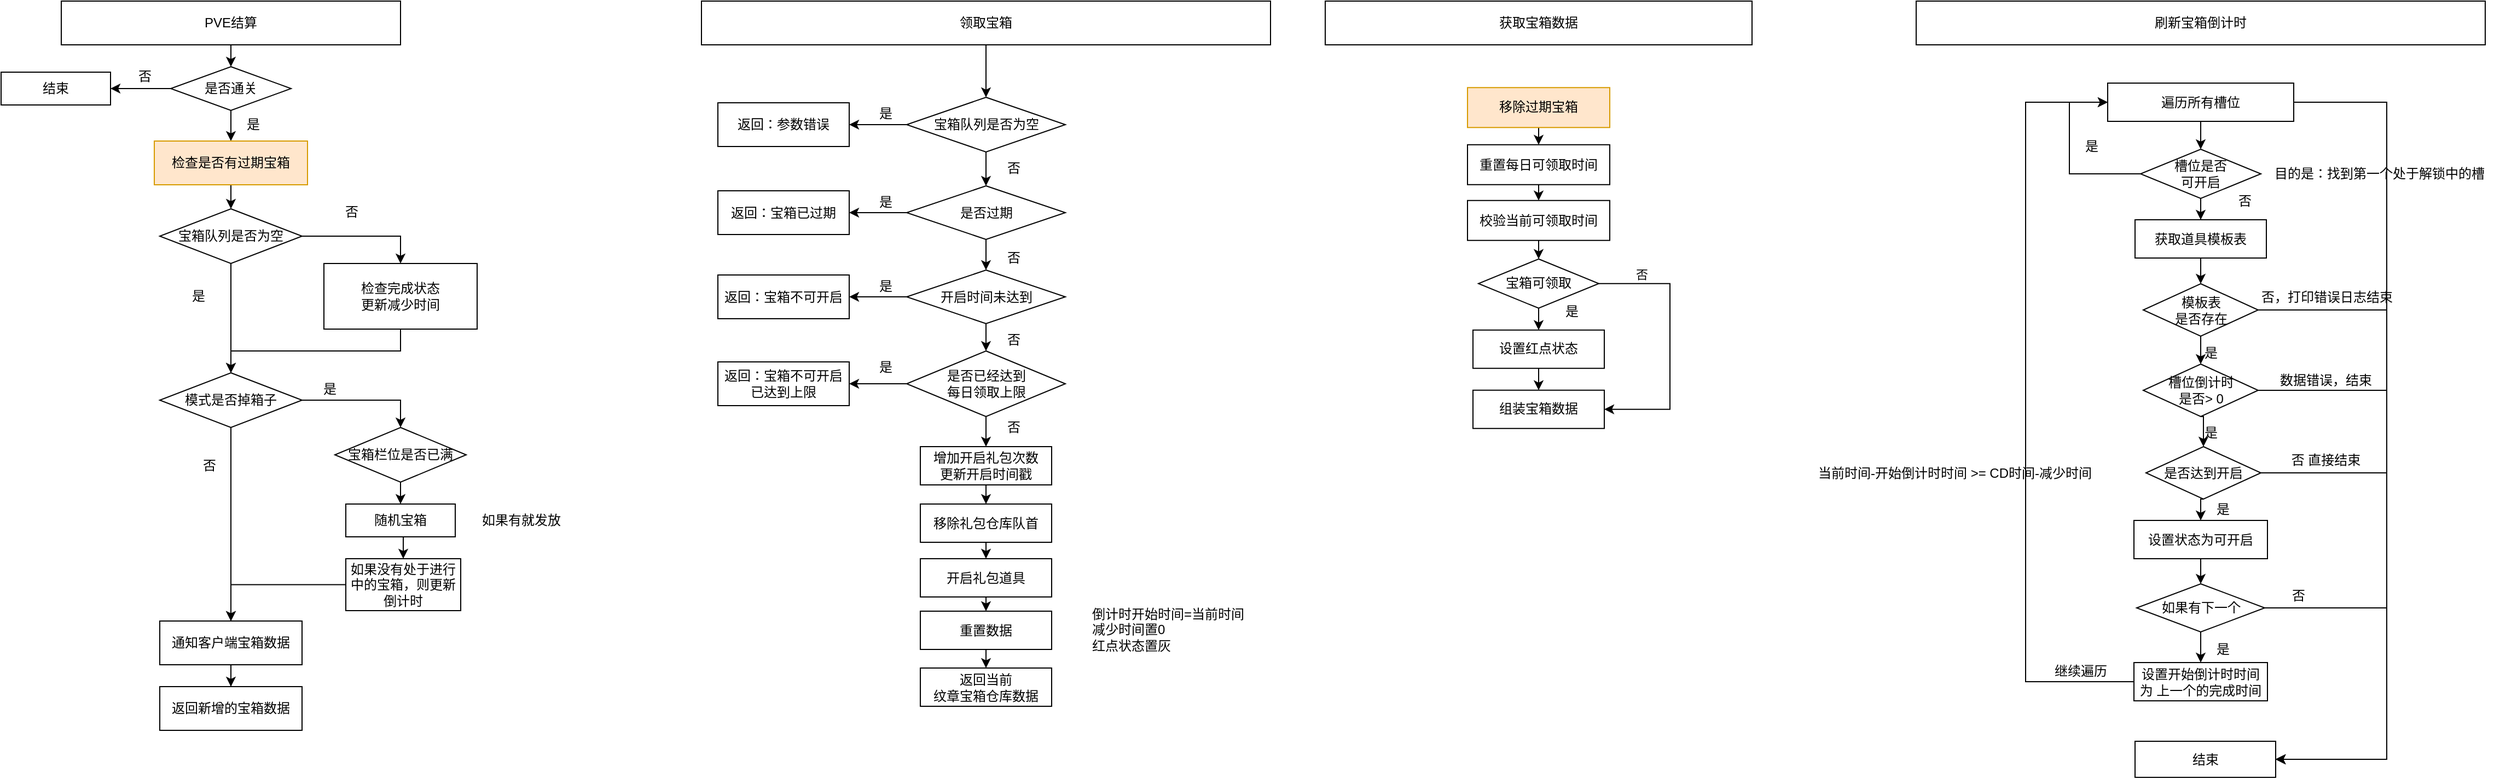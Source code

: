 <mxfile version="27.2.0">
  <diagram name="第 1 页" id="xXjs1SMjFnLauidqir4h">
    <mxGraphModel dx="1426" dy="751" grid="1" gridSize="10" guides="1" tooltips="1" connect="1" arrows="1" fold="1" page="1" pageScale="1" pageWidth="4681" pageHeight="3300" math="0" shadow="0">
      <root>
        <mxCell id="0" />
        <mxCell id="1" parent="0" />
        <mxCell id="3vJK2soGwi-nod_TVArV-18" style="edgeStyle=orthogonalEdgeStyle;rounded=0;orthogonalLoop=1;jettySize=auto;html=1;exitX=0.5;exitY=1;exitDx=0;exitDy=0;entryX=0.5;entryY=0;entryDx=0;entryDy=0;" parent="1" source="3vJK2soGwi-nod_TVArV-1" target="3vJK2soGwi-nod_TVArV-2" edge="1">
          <mxGeometry relative="1" as="geometry" />
        </mxCell>
        <mxCell id="3vJK2soGwi-nod_TVArV-1" value="PVE结算" style="rounded=0;whiteSpace=wrap;html=1;" parent="1" vertex="1">
          <mxGeometry x="255" y="120" width="310" height="40" as="geometry" />
        </mxCell>
        <mxCell id="3vJK2soGwi-nod_TVArV-17" style="edgeStyle=orthogonalEdgeStyle;rounded=0;orthogonalLoop=1;jettySize=auto;html=1;exitX=0;exitY=0.5;exitDx=0;exitDy=0;" parent="1" source="3vJK2soGwi-nod_TVArV-2" target="3vJK2soGwi-nod_TVArV-3" edge="1">
          <mxGeometry relative="1" as="geometry" />
        </mxCell>
        <mxCell id="3vJK2soGwi-nod_TVArV-22" style="edgeStyle=orthogonalEdgeStyle;rounded=0;orthogonalLoop=1;jettySize=auto;html=1;exitX=0.5;exitY=1;exitDx=0;exitDy=0;entryX=0.5;entryY=0;entryDx=0;entryDy=0;" parent="1" source="3vJK2soGwi-nod_TVArV-2" target="3vJK2soGwi-nod_TVArV-12" edge="1">
          <mxGeometry relative="1" as="geometry">
            <mxPoint x="410" y="240" as="targetPoint" />
          </mxGeometry>
        </mxCell>
        <mxCell id="3vJK2soGwi-nod_TVArV-2" value="是否通关" style="rhombus;whiteSpace=wrap;html=1;" parent="1" vertex="1">
          <mxGeometry x="355" y="180" width="110" height="40" as="geometry" />
        </mxCell>
        <mxCell id="3vJK2soGwi-nod_TVArV-3" value="结束" style="rounded=0;whiteSpace=wrap;html=1;" parent="1" vertex="1">
          <mxGeometry x="200" y="185" width="100" height="30" as="geometry" />
        </mxCell>
        <mxCell id="3vJK2soGwi-nod_TVArV-35" style="edgeStyle=orthogonalEdgeStyle;rounded=0;orthogonalLoop=1;jettySize=auto;html=1;exitX=1;exitY=0.5;exitDx=0;exitDy=0;entryX=0.5;entryY=0;entryDx=0;entryDy=0;" parent="1" source="3vJK2soGwi-nod_TVArV-8" target="3vJK2soGwi-nod_TVArV-10" edge="1">
          <mxGeometry relative="1" as="geometry" />
        </mxCell>
        <mxCell id="3vJK2soGwi-nod_TVArV-40" style="edgeStyle=orthogonalEdgeStyle;rounded=0;orthogonalLoop=1;jettySize=auto;html=1;exitX=0.5;exitY=1;exitDx=0;exitDy=0;entryX=0.5;entryY=0;entryDx=0;entryDy=0;" parent="1" source="3vJK2soGwi-nod_TVArV-8" target="3vJK2soGwi-nod_TVArV-16" edge="1">
          <mxGeometry relative="1" as="geometry" />
        </mxCell>
        <mxCell id="3vJK2soGwi-nod_TVArV-8" value="模式是否掉箱子" style="rhombus;whiteSpace=wrap;html=1;" parent="1" vertex="1">
          <mxGeometry x="345" y="460" width="130" height="50" as="geometry" />
        </mxCell>
        <mxCell id="3vJK2soGwi-nod_TVArV-38" style="edgeStyle=orthogonalEdgeStyle;rounded=0;orthogonalLoop=1;jettySize=auto;html=1;exitX=0.5;exitY=1;exitDx=0;exitDy=0;entryX=0.5;entryY=0;entryDx=0;entryDy=0;" parent="1" source="3vJK2soGwi-nod_TVArV-10" target="3vJK2soGwi-nod_TVArV-11" edge="1">
          <mxGeometry relative="1" as="geometry" />
        </mxCell>
        <mxCell id="3vJK2soGwi-nod_TVArV-10" value="宝箱栏位是否已满" style="rhombus;whiteSpace=wrap;html=1;" parent="1" vertex="1">
          <mxGeometry x="505" y="510" width="120" height="50" as="geometry" />
        </mxCell>
        <mxCell id="aFh-UL76Ssw3BHVAfv2M-2" style="edgeStyle=orthogonalEdgeStyle;rounded=0;orthogonalLoop=1;jettySize=auto;html=1;exitX=0.5;exitY=1;exitDx=0;exitDy=0;entryX=0.5;entryY=0;entryDx=0;entryDy=0;" edge="1" parent="1" source="3vJK2soGwi-nod_TVArV-11" target="aFh-UL76Ssw3BHVAfv2M-1">
          <mxGeometry relative="1" as="geometry" />
        </mxCell>
        <mxCell id="3vJK2soGwi-nod_TVArV-11" value="随机宝箱" style="rounded=0;whiteSpace=wrap;html=1;" parent="1" vertex="1">
          <mxGeometry x="515" y="580" width="100" height="30" as="geometry" />
        </mxCell>
        <mxCell id="3vJK2soGwi-nod_TVArV-28" style="edgeStyle=orthogonalEdgeStyle;rounded=0;orthogonalLoop=1;jettySize=auto;html=1;exitX=0.5;exitY=1;exitDx=0;exitDy=0;entryX=0.5;entryY=0;entryDx=0;entryDy=0;" parent="1" source="3vJK2soGwi-nod_TVArV-12" edge="1">
          <mxGeometry relative="1" as="geometry">
            <mxPoint x="410" y="310" as="targetPoint" />
          </mxGeometry>
        </mxCell>
        <mxCell id="3vJK2soGwi-nod_TVArV-12" value="检查是否有过期宝箱" style="rounded=0;whiteSpace=wrap;html=1;fillColor=#ffe6cc;strokeColor=#d79b00;" parent="1" vertex="1">
          <mxGeometry x="340" y="248" width="140" height="40" as="geometry" />
        </mxCell>
        <mxCell id="3vJK2soGwi-nod_TVArV-43" style="edgeStyle=orthogonalEdgeStyle;rounded=0;orthogonalLoop=1;jettySize=auto;html=1;exitX=0.5;exitY=1;exitDx=0;exitDy=0;" parent="1" source="3vJK2soGwi-nod_TVArV-16" target="3vJK2soGwi-nod_TVArV-21" edge="1">
          <mxGeometry relative="1" as="geometry" />
        </mxCell>
        <mxCell id="3vJK2soGwi-nod_TVArV-16" value="通知客户端宝箱数据" style="rounded=0;whiteSpace=wrap;html=1;" parent="1" vertex="1">
          <mxGeometry x="345" y="687" width="130" height="40" as="geometry" />
        </mxCell>
        <mxCell id="3vJK2soGwi-nod_TVArV-19" value="否" style="text;html=1;align=center;verticalAlign=middle;resizable=0;points=[];autosize=1;strokeColor=none;fillColor=none;" parent="1" vertex="1">
          <mxGeometry x="311" y="174" width="40" height="30" as="geometry" />
        </mxCell>
        <mxCell id="3vJK2soGwi-nod_TVArV-21" value="返回新增的宝箱数据" style="rounded=0;whiteSpace=wrap;html=1;" parent="1" vertex="1">
          <mxGeometry x="345" y="747" width="130" height="40" as="geometry" />
        </mxCell>
        <mxCell id="3vJK2soGwi-nod_TVArV-23" value="如果有就发放" style="text;html=1;align=center;verticalAlign=middle;resizable=0;points=[];autosize=1;strokeColor=none;fillColor=none;" parent="1" vertex="1">
          <mxGeometry x="625" y="580" width="100" height="30" as="geometry" />
        </mxCell>
        <mxCell id="3vJK2soGwi-nod_TVArV-24" value="是" style="text;html=1;align=center;verticalAlign=middle;resizable=0;points=[];autosize=1;strokeColor=none;fillColor=none;" parent="1" vertex="1">
          <mxGeometry x="410" y="218" width="40" height="30" as="geometry" />
        </mxCell>
        <mxCell id="3vJK2soGwi-nod_TVArV-34" style="edgeStyle=orthogonalEdgeStyle;rounded=0;orthogonalLoop=1;jettySize=auto;html=1;exitX=0.5;exitY=1;exitDx=0;exitDy=0;entryX=0.5;entryY=0;entryDx=0;entryDy=0;" parent="1" source="3vJK2soGwi-nod_TVArV-29" target="3vJK2soGwi-nod_TVArV-8" edge="1">
          <mxGeometry relative="1" as="geometry" />
        </mxCell>
        <mxCell id="3vJK2soGwi-nod_TVArV-29" value="检查完成状态&lt;div&gt;更新减少时间&lt;/div&gt;" style="rounded=0;whiteSpace=wrap;html=1;" parent="1" vertex="1">
          <mxGeometry x="495" y="360" width="140" height="60" as="geometry" />
        </mxCell>
        <mxCell id="3vJK2soGwi-nod_TVArV-32" style="edgeStyle=orthogonalEdgeStyle;rounded=0;orthogonalLoop=1;jettySize=auto;html=1;exitX=1;exitY=0.5;exitDx=0;exitDy=0;entryX=0.5;entryY=0;entryDx=0;entryDy=0;" parent="1" source="3vJK2soGwi-nod_TVArV-30" target="3vJK2soGwi-nod_TVArV-29" edge="1">
          <mxGeometry relative="1" as="geometry" />
        </mxCell>
        <mxCell id="3vJK2soGwi-nod_TVArV-33" style="edgeStyle=orthogonalEdgeStyle;rounded=0;orthogonalLoop=1;jettySize=auto;html=1;exitX=0.5;exitY=1;exitDx=0;exitDy=0;entryX=0.5;entryY=0;entryDx=0;entryDy=0;" parent="1" source="3vJK2soGwi-nod_TVArV-30" target="3vJK2soGwi-nod_TVArV-8" edge="1">
          <mxGeometry relative="1" as="geometry" />
        </mxCell>
        <mxCell id="3vJK2soGwi-nod_TVArV-30" value="宝箱队列是否为空" style="rhombus;whiteSpace=wrap;html=1;" parent="1" vertex="1">
          <mxGeometry x="345" y="310" width="130" height="50" as="geometry" />
        </mxCell>
        <mxCell id="3vJK2soGwi-nod_TVArV-36" value="否" style="text;html=1;align=center;verticalAlign=middle;resizable=0;points=[];autosize=1;strokeColor=none;fillColor=none;" parent="1" vertex="1">
          <mxGeometry x="500" y="298" width="40" height="30" as="geometry" />
        </mxCell>
        <mxCell id="3vJK2soGwi-nod_TVArV-37" value="是" style="text;html=1;align=center;verticalAlign=middle;resizable=0;points=[];autosize=1;strokeColor=none;fillColor=none;" parent="1" vertex="1">
          <mxGeometry x="360" y="375" width="40" height="30" as="geometry" />
        </mxCell>
        <mxCell id="3vJK2soGwi-nod_TVArV-41" value="是" style="text;html=1;align=center;verticalAlign=middle;resizable=0;points=[];autosize=1;strokeColor=none;fillColor=none;" parent="1" vertex="1">
          <mxGeometry x="480" y="460" width="40" height="30" as="geometry" />
        </mxCell>
        <mxCell id="3vJK2soGwi-nod_TVArV-42" value="否" style="text;html=1;align=center;verticalAlign=middle;resizable=0;points=[];autosize=1;strokeColor=none;fillColor=none;" parent="1" vertex="1">
          <mxGeometry x="370" y="530" width="40" height="30" as="geometry" />
        </mxCell>
        <mxCell id="3vJK2soGwi-nod_TVArV-44" style="edgeStyle=orthogonalEdgeStyle;rounded=0;orthogonalLoop=1;jettySize=auto;html=1;exitX=0.5;exitY=1;exitDx=0;exitDy=0;" parent="1" source="3vJK2soGwi-nod_TVArV-21" target="3vJK2soGwi-nod_TVArV-21" edge="1">
          <mxGeometry relative="1" as="geometry" />
        </mxCell>
        <mxCell id="3vJK2soGwi-nod_TVArV-62" style="edgeStyle=orthogonalEdgeStyle;rounded=0;orthogonalLoop=1;jettySize=auto;html=1;exitX=0.5;exitY=1;exitDx=0;exitDy=0;entryX=0.5;entryY=0;entryDx=0;entryDy=0;" parent="1" source="3vJK2soGwi-nod_TVArV-45" target="3vJK2soGwi-nod_TVArV-47" edge="1">
          <mxGeometry relative="1" as="geometry" />
        </mxCell>
        <mxCell id="3vJK2soGwi-nod_TVArV-45" value="领取宝箱" style="rounded=0;whiteSpace=wrap;html=1;" parent="1" vertex="1">
          <mxGeometry x="840" y="120" width="520" height="40" as="geometry" />
        </mxCell>
        <mxCell id="3vJK2soGwi-nod_TVArV-63" style="edgeStyle=orthogonalEdgeStyle;rounded=0;orthogonalLoop=1;jettySize=auto;html=1;exitX=0;exitY=0.5;exitDx=0;exitDy=0;" parent="1" source="3vJK2soGwi-nod_TVArV-47" target="3vJK2soGwi-nod_TVArV-49" edge="1">
          <mxGeometry relative="1" as="geometry" />
        </mxCell>
        <mxCell id="3vJK2soGwi-nod_TVArV-67" style="edgeStyle=orthogonalEdgeStyle;rounded=0;orthogonalLoop=1;jettySize=auto;html=1;exitX=0.5;exitY=1;exitDx=0;exitDy=0;entryX=0.5;entryY=0;entryDx=0;entryDy=0;" parent="1" source="3vJK2soGwi-nod_TVArV-47" target="3vJK2soGwi-nod_TVArV-50" edge="1">
          <mxGeometry relative="1" as="geometry" />
        </mxCell>
        <mxCell id="3vJK2soGwi-nod_TVArV-47" value="宝箱队列是否为空" style="rhombus;whiteSpace=wrap;html=1;" parent="1" vertex="1">
          <mxGeometry x="1027.5" y="208" width="145" height="50" as="geometry" />
        </mxCell>
        <mxCell id="3vJK2soGwi-nod_TVArV-49" value="返回：参数错误" style="rounded=0;whiteSpace=wrap;html=1;" parent="1" vertex="1">
          <mxGeometry x="855" y="213" width="120" height="40" as="geometry" />
        </mxCell>
        <mxCell id="3vJK2soGwi-nod_TVArV-64" style="edgeStyle=orthogonalEdgeStyle;rounded=0;orthogonalLoop=1;jettySize=auto;html=1;exitX=0;exitY=0.5;exitDx=0;exitDy=0;entryX=1;entryY=0.5;entryDx=0;entryDy=0;" parent="1" source="3vJK2soGwi-nod_TVArV-50" target="3vJK2soGwi-nod_TVArV-51" edge="1">
          <mxGeometry relative="1" as="geometry" />
        </mxCell>
        <mxCell id="3vJK2soGwi-nod_TVArV-68" style="edgeStyle=orthogonalEdgeStyle;rounded=0;orthogonalLoop=1;jettySize=auto;html=1;exitX=0.5;exitY=1;exitDx=0;exitDy=0;entryX=0.5;entryY=0;entryDx=0;entryDy=0;" parent="1" source="3vJK2soGwi-nod_TVArV-50" target="3vJK2soGwi-nod_TVArV-52" edge="1">
          <mxGeometry relative="1" as="geometry" />
        </mxCell>
        <mxCell id="3vJK2soGwi-nod_TVArV-50" value="是否过期" style="rhombus;whiteSpace=wrap;html=1;" parent="1" vertex="1">
          <mxGeometry x="1027.5" y="289" width="145" height="49" as="geometry" />
        </mxCell>
        <mxCell id="3vJK2soGwi-nod_TVArV-51" value="返回：宝箱已过期" style="rounded=0;whiteSpace=wrap;html=1;" parent="1" vertex="1">
          <mxGeometry x="855" y="293.5" width="120" height="40" as="geometry" />
        </mxCell>
        <mxCell id="3vJK2soGwi-nod_TVArV-65" style="edgeStyle=orthogonalEdgeStyle;rounded=0;orthogonalLoop=1;jettySize=auto;html=1;exitX=0;exitY=0.5;exitDx=0;exitDy=0;entryX=1;entryY=0.5;entryDx=0;entryDy=0;" parent="1" source="3vJK2soGwi-nod_TVArV-52" target="3vJK2soGwi-nod_TVArV-53" edge="1">
          <mxGeometry relative="1" as="geometry" />
        </mxCell>
        <mxCell id="3vJK2soGwi-nod_TVArV-69" style="edgeStyle=orthogonalEdgeStyle;rounded=0;orthogonalLoop=1;jettySize=auto;html=1;exitX=0.5;exitY=1;exitDx=0;exitDy=0;" parent="1" source="3vJK2soGwi-nod_TVArV-52" target="3vJK2soGwi-nod_TVArV-54" edge="1">
          <mxGeometry relative="1" as="geometry" />
        </mxCell>
        <mxCell id="3vJK2soGwi-nod_TVArV-52" value="开启时间未达到" style="rhombus;whiteSpace=wrap;html=1;" parent="1" vertex="1">
          <mxGeometry x="1027.5" y="366" width="145" height="49" as="geometry" />
        </mxCell>
        <mxCell id="3vJK2soGwi-nod_TVArV-53" value="返回：宝箱不可开启" style="rounded=0;whiteSpace=wrap;html=1;" parent="1" vertex="1">
          <mxGeometry x="855" y="370.5" width="120" height="40" as="geometry" />
        </mxCell>
        <mxCell id="3vJK2soGwi-nod_TVArV-66" style="edgeStyle=orthogonalEdgeStyle;rounded=0;orthogonalLoop=1;jettySize=auto;html=1;exitX=0;exitY=0.5;exitDx=0;exitDy=0;entryX=1;entryY=0.5;entryDx=0;entryDy=0;" parent="1" source="3vJK2soGwi-nod_TVArV-54" target="3vJK2soGwi-nod_TVArV-55" edge="1">
          <mxGeometry relative="1" as="geometry" />
        </mxCell>
        <mxCell id="3vJK2soGwi-nod_TVArV-70" value="" style="edgeStyle=orthogonalEdgeStyle;rounded=0;orthogonalLoop=1;jettySize=auto;html=1;" parent="1" source="3vJK2soGwi-nod_TVArV-54" target="3vJK2soGwi-nod_TVArV-60" edge="1">
          <mxGeometry relative="1" as="geometry" />
        </mxCell>
        <mxCell id="3vJK2soGwi-nod_TVArV-54" value="是否已经达到&lt;div&gt;每日领取上限&lt;/div&gt;" style="rhombus;whiteSpace=wrap;html=1;" parent="1" vertex="1">
          <mxGeometry x="1027.5" y="440" width="145" height="60" as="geometry" />
        </mxCell>
        <mxCell id="3vJK2soGwi-nod_TVArV-55" value="返回：宝箱不可开启&lt;div&gt;已达到上限&lt;/div&gt;" style="rounded=0;whiteSpace=wrap;html=1;" parent="1" vertex="1">
          <mxGeometry x="855" y="450" width="120" height="40" as="geometry" />
        </mxCell>
        <mxCell id="3vJK2soGwi-nod_TVArV-73" style="edgeStyle=orthogonalEdgeStyle;rounded=0;orthogonalLoop=1;jettySize=auto;html=1;exitX=0.5;exitY=1;exitDx=0;exitDy=0;entryX=0.5;entryY=0;entryDx=0;entryDy=0;" parent="1" source="3vJK2soGwi-nod_TVArV-56" target="3vJK2soGwi-nod_TVArV-58" edge="1">
          <mxGeometry relative="1" as="geometry" />
        </mxCell>
        <mxCell id="3vJK2soGwi-nod_TVArV-56" value="开启礼包道具" style="rounded=0;whiteSpace=wrap;html=1;" parent="1" vertex="1">
          <mxGeometry x="1040" y="630" width="120" height="35" as="geometry" />
        </mxCell>
        <mxCell id="3vJK2soGwi-nod_TVArV-72" style="edgeStyle=orthogonalEdgeStyle;rounded=0;orthogonalLoop=1;jettySize=auto;html=1;exitX=0.5;exitY=1;exitDx=0;exitDy=0;entryX=0.5;entryY=0;entryDx=0;entryDy=0;" parent="1" source="3vJK2soGwi-nod_TVArV-57" target="3vJK2soGwi-nod_TVArV-56" edge="1">
          <mxGeometry relative="1" as="geometry" />
        </mxCell>
        <mxCell id="3vJK2soGwi-nod_TVArV-57" value="移除礼包仓库队首" style="rounded=0;whiteSpace=wrap;html=1;" parent="1" vertex="1">
          <mxGeometry x="1040" y="580" width="120" height="35" as="geometry" />
        </mxCell>
        <mxCell id="3vJK2soGwi-nod_TVArV-74" style="edgeStyle=orthogonalEdgeStyle;rounded=0;orthogonalLoop=1;jettySize=auto;html=1;exitX=0.5;exitY=1;exitDx=0;exitDy=0;entryX=0.5;entryY=0;entryDx=0;entryDy=0;" parent="1" source="3vJK2soGwi-nod_TVArV-58" target="3vJK2soGwi-nod_TVArV-61" edge="1">
          <mxGeometry relative="1" as="geometry" />
        </mxCell>
        <mxCell id="3vJK2soGwi-nod_TVArV-58" value="重置数据" style="rounded=0;whiteSpace=wrap;html=1;" parent="1" vertex="1">
          <mxGeometry x="1040" y="678" width="120" height="35" as="geometry" />
        </mxCell>
        <mxCell id="3vJK2soGwi-nod_TVArV-59" value="倒计时开始时间=当前时间&lt;div&gt;减少时间置0&lt;/div&gt;&lt;div&gt;红点状态置灰&lt;/div&gt;" style="text;html=1;align=left;verticalAlign=middle;resizable=0;points=[];autosize=1;strokeColor=none;fillColor=none;" parent="1" vertex="1">
          <mxGeometry x="1195" y="665" width="160" height="60" as="geometry" />
        </mxCell>
        <mxCell id="3vJK2soGwi-nod_TVArV-71" style="edgeStyle=orthogonalEdgeStyle;rounded=0;orthogonalLoop=1;jettySize=auto;html=1;exitX=0.5;exitY=1;exitDx=0;exitDy=0;entryX=0.5;entryY=0;entryDx=0;entryDy=0;" parent="1" source="3vJK2soGwi-nod_TVArV-60" target="3vJK2soGwi-nod_TVArV-57" edge="1">
          <mxGeometry relative="1" as="geometry" />
        </mxCell>
        <mxCell id="3vJK2soGwi-nod_TVArV-60" value="增加开启礼包次数&lt;div&gt;更新开启时间戳&lt;/div&gt;" style="rounded=0;whiteSpace=wrap;html=1;" parent="1" vertex="1">
          <mxGeometry x="1040" y="527.5" width="120" height="35" as="geometry" />
        </mxCell>
        <mxCell id="3vJK2soGwi-nod_TVArV-61" value="返回当前&lt;div&gt;纹章宝箱&lt;span style=&quot;background-color: transparent; color: light-dark(rgb(0, 0, 0), rgb(255, 255, 255));&quot;&gt;仓库数据&lt;/span&gt;&lt;/div&gt;" style="rounded=0;whiteSpace=wrap;html=1;" parent="1" vertex="1">
          <mxGeometry x="1040" y="730" width="120" height="35" as="geometry" />
        </mxCell>
        <mxCell id="3vJK2soGwi-nod_TVArV-75" value="是" style="text;html=1;align=center;verticalAlign=middle;resizable=0;points=[];autosize=1;strokeColor=none;fillColor=none;" parent="1" vertex="1">
          <mxGeometry x="987.5" y="208" width="40" height="30" as="geometry" />
        </mxCell>
        <mxCell id="3vJK2soGwi-nod_TVArV-76" value="是" style="text;html=1;align=center;verticalAlign=middle;resizable=0;points=[];autosize=1;strokeColor=none;fillColor=none;" parent="1" vertex="1">
          <mxGeometry x="987.5" y="289" width="40" height="30" as="geometry" />
        </mxCell>
        <mxCell id="3vJK2soGwi-nod_TVArV-77" value="是" style="text;html=1;align=center;verticalAlign=middle;resizable=0;points=[];autosize=1;strokeColor=none;fillColor=none;" parent="1" vertex="1">
          <mxGeometry x="987.5" y="366" width="40" height="30" as="geometry" />
        </mxCell>
        <mxCell id="3vJK2soGwi-nod_TVArV-78" value="是" style="text;html=1;align=center;verticalAlign=middle;resizable=0;points=[];autosize=1;strokeColor=none;fillColor=none;" parent="1" vertex="1">
          <mxGeometry x="987.5" y="440" width="40" height="30" as="geometry" />
        </mxCell>
        <mxCell id="3vJK2soGwi-nod_TVArV-79" value="否" style="text;html=1;align=center;verticalAlign=middle;resizable=0;points=[];autosize=1;strokeColor=none;fillColor=none;" parent="1" vertex="1">
          <mxGeometry x="1105" y="258" width="40" height="30" as="geometry" />
        </mxCell>
        <mxCell id="3vJK2soGwi-nod_TVArV-80" value="否" style="text;html=1;align=center;verticalAlign=middle;resizable=0;points=[];autosize=1;strokeColor=none;fillColor=none;" parent="1" vertex="1">
          <mxGeometry x="1105" y="340" width="40" height="30" as="geometry" />
        </mxCell>
        <mxCell id="3vJK2soGwi-nod_TVArV-81" value="否" style="text;html=1;align=center;verticalAlign=middle;resizable=0;points=[];autosize=1;strokeColor=none;fillColor=none;" parent="1" vertex="1">
          <mxGeometry x="1105" y="415" width="40" height="30" as="geometry" />
        </mxCell>
        <mxCell id="3vJK2soGwi-nod_TVArV-82" value="否" style="text;html=1;align=center;verticalAlign=middle;resizable=0;points=[];autosize=1;strokeColor=none;fillColor=none;" parent="1" vertex="1">
          <mxGeometry x="1105" y="495" width="40" height="30" as="geometry" />
        </mxCell>
        <mxCell id="3vJK2soGwi-nod_TVArV-83" value="获取宝箱数据" style="rounded=0;whiteSpace=wrap;html=1;" parent="1" vertex="1">
          <mxGeometry x="1410" y="120" width="390" height="40" as="geometry" />
        </mxCell>
        <mxCell id="3vJK2soGwi-nod_TVArV-111" style="edgeStyle=orthogonalEdgeStyle;rounded=0;orthogonalLoop=1;jettySize=auto;html=1;exitX=0.5;exitY=1;exitDx=0;exitDy=0;entryX=0.5;entryY=0;entryDx=0;entryDy=0;" parent="1" source="3vJK2soGwi-nod_TVArV-87" target="3vJK2soGwi-nod_TVArV-110" edge="1">
          <mxGeometry relative="1" as="geometry" />
        </mxCell>
        <mxCell id="3vJK2soGwi-nod_TVArV-87" value="移除过期宝箱" style="rounded=0;whiteSpace=wrap;html=1;fillColor=#ffe6cc;strokeColor=#d79b00;" parent="1" vertex="1">
          <mxGeometry x="1540" y="199.13" width="130" height="36.5" as="geometry" />
        </mxCell>
        <mxCell id="3vJK2soGwi-nod_TVArV-93" style="edgeStyle=orthogonalEdgeStyle;rounded=0;orthogonalLoop=1;jettySize=auto;html=1;exitX=0.5;exitY=1;exitDx=0;exitDy=0;entryX=0.5;entryY=0;entryDx=0;entryDy=0;" parent="1" source="3vJK2soGwi-nod_TVArV-88" target="3vJK2soGwi-nod_TVArV-89" edge="1">
          <mxGeometry relative="1" as="geometry" />
        </mxCell>
        <mxCell id="3vJK2soGwi-nod_TVArV-88" value="校验当前可领取时间" style="rounded=0;whiteSpace=wrap;html=1;" parent="1" vertex="1">
          <mxGeometry x="1540" y="302.38" width="130" height="36.5" as="geometry" />
        </mxCell>
        <mxCell id="3vJK2soGwi-nod_TVArV-95" style="edgeStyle=orthogonalEdgeStyle;rounded=0;orthogonalLoop=1;jettySize=auto;html=1;exitX=0.5;exitY=1;exitDx=0;exitDy=0;entryX=0.5;entryY=0;entryDx=0;entryDy=0;" parent="1" target="3vJK2soGwi-nod_TVArV-90" edge="1">
          <mxGeometry relative="1" as="geometry">
            <mxPoint x="1605" y="385.88" as="sourcePoint" />
          </mxGeometry>
        </mxCell>
        <mxCell id="3vJK2soGwi-nod_TVArV-97" style="edgeStyle=orthogonalEdgeStyle;rounded=0;orthogonalLoop=1;jettySize=auto;html=1;exitX=1;exitY=0.5;exitDx=0;exitDy=0;entryX=1;entryY=0.5;entryDx=0;entryDy=0;" parent="1" source="3vJK2soGwi-nod_TVArV-89" target="3vJK2soGwi-nod_TVArV-91" edge="1">
          <mxGeometry relative="1" as="geometry">
            <Array as="points">
              <mxPoint x="1725" y="378.88" />
              <mxPoint x="1725" y="493.88" />
            </Array>
          </mxGeometry>
        </mxCell>
        <mxCell id="3vJK2soGwi-nod_TVArV-98" value="否" style="edgeLabel;html=1;align=center;verticalAlign=middle;resizable=0;points=[];" parent="3vJK2soGwi-nod_TVArV-97" vertex="1" connectable="0">
          <mxGeometry x="-0.675" y="10" relative="1" as="geometry">
            <mxPoint y="1" as="offset" />
          </mxGeometry>
        </mxCell>
        <mxCell id="3vJK2soGwi-nod_TVArV-89" value="宝箱可领取" style="rhombus;whiteSpace=wrap;html=1;" parent="1" vertex="1">
          <mxGeometry x="1550" y="355.88" width="110" height="45" as="geometry" />
        </mxCell>
        <mxCell id="3vJK2soGwi-nod_TVArV-96" style="edgeStyle=orthogonalEdgeStyle;rounded=0;orthogonalLoop=1;jettySize=auto;html=1;exitX=0.5;exitY=1;exitDx=0;exitDy=0;entryX=0.5;entryY=0;entryDx=0;entryDy=0;" parent="1" source="3vJK2soGwi-nod_TVArV-90" target="3vJK2soGwi-nod_TVArV-91" edge="1">
          <mxGeometry relative="1" as="geometry" />
        </mxCell>
        <mxCell id="3vJK2soGwi-nod_TVArV-90" value="设置红点状态" style="rounded=0;whiteSpace=wrap;html=1;" parent="1" vertex="1">
          <mxGeometry x="1545" y="420.88" width="120" height="35" as="geometry" />
        </mxCell>
        <mxCell id="3vJK2soGwi-nod_TVArV-91" value="组装宝箱数据" style="rounded=0;whiteSpace=wrap;html=1;" parent="1" vertex="1">
          <mxGeometry x="1545" y="475.88" width="120" height="35" as="geometry" />
        </mxCell>
        <mxCell id="3vJK2soGwi-nod_TVArV-99" value="是" style="text;html=1;align=center;verticalAlign=middle;resizable=0;points=[];autosize=1;strokeColor=none;fillColor=none;" parent="1" vertex="1">
          <mxGeometry x="1615" y="388.88" width="40" height="30" as="geometry" />
        </mxCell>
        <mxCell id="3vJK2soGwi-nod_TVArV-112" style="edgeStyle=orthogonalEdgeStyle;rounded=0;orthogonalLoop=1;jettySize=auto;html=1;exitX=0.5;exitY=1;exitDx=0;exitDy=0;entryX=0.5;entryY=0;entryDx=0;entryDy=0;" parent="1" source="3vJK2soGwi-nod_TVArV-110" target="3vJK2soGwi-nod_TVArV-88" edge="1">
          <mxGeometry relative="1" as="geometry" />
        </mxCell>
        <mxCell id="3vJK2soGwi-nod_TVArV-110" value="重置每日可领取时间" style="rounded=0;whiteSpace=wrap;html=1;" parent="1" vertex="1">
          <mxGeometry x="1540" y="251.38" width="130" height="36.5" as="geometry" />
        </mxCell>
        <mxCell id="aFh-UL76Ssw3BHVAfv2M-4" value="" style="edgeStyle=orthogonalEdgeStyle;rounded=0;orthogonalLoop=1;jettySize=auto;html=1;" edge="1" parent="1" source="aFh-UL76Ssw3BHVAfv2M-1" target="3vJK2soGwi-nod_TVArV-16">
          <mxGeometry relative="1" as="geometry" />
        </mxCell>
        <mxCell id="aFh-UL76Ssw3BHVAfv2M-1" value="如果没有处于进行中的宝箱，则更新倒计时" style="rounded=0;whiteSpace=wrap;html=1;" vertex="1" parent="1">
          <mxGeometry x="515" y="630" width="105" height="47.5" as="geometry" />
        </mxCell>
        <mxCell id="aFh-UL76Ssw3BHVAfv2M-5" value="刷新宝箱倒计时" style="rounded=0;whiteSpace=wrap;html=1;" vertex="1" parent="1">
          <mxGeometry x="1950" y="120" width="520" height="40" as="geometry" />
        </mxCell>
        <mxCell id="aFh-UL76Ssw3BHVAfv2M-19" style="edgeStyle=orthogonalEdgeStyle;rounded=0;orthogonalLoop=1;jettySize=auto;html=1;exitX=0.5;exitY=1;exitDx=0;exitDy=0;entryX=0.5;entryY=0;entryDx=0;entryDy=0;" edge="1" parent="1" source="aFh-UL76Ssw3BHVAfv2M-6" target="aFh-UL76Ssw3BHVAfv2M-7">
          <mxGeometry relative="1" as="geometry" />
        </mxCell>
        <mxCell id="aFh-UL76Ssw3BHVAfv2M-49" value="" style="edgeStyle=orthogonalEdgeStyle;rounded=0;orthogonalLoop=1;jettySize=auto;html=1;entryX=1;entryY=0.5;entryDx=0;entryDy=0;" edge="1" parent="1" source="aFh-UL76Ssw3BHVAfv2M-6" target="aFh-UL76Ssw3BHVAfv2M-29">
          <mxGeometry relative="1" as="geometry">
            <Array as="points">
              <mxPoint x="2380" y="213" />
              <mxPoint x="2380" y="814" />
            </Array>
          </mxGeometry>
        </mxCell>
        <mxCell id="aFh-UL76Ssw3BHVAfv2M-6" value="遍历所有槽位" style="rounded=0;whiteSpace=wrap;html=1;" vertex="1" parent="1">
          <mxGeometry x="2125" y="195" width="170" height="35" as="geometry" />
        </mxCell>
        <mxCell id="aFh-UL76Ssw3BHVAfv2M-20" style="edgeStyle=orthogonalEdgeStyle;rounded=0;orthogonalLoop=1;jettySize=auto;html=1;exitX=0.5;exitY=1;exitDx=0;exitDy=0;" edge="1" parent="1" source="aFh-UL76Ssw3BHVAfv2M-7" target="aFh-UL76Ssw3BHVAfv2M-9">
          <mxGeometry relative="1" as="geometry" />
        </mxCell>
        <mxCell id="aFh-UL76Ssw3BHVAfv2M-22" style="edgeStyle=orthogonalEdgeStyle;rounded=0;orthogonalLoop=1;jettySize=auto;html=1;exitX=0;exitY=0.5;exitDx=0;exitDy=0;entryX=0;entryY=0.5;entryDx=0;entryDy=0;" edge="1" parent="1" source="aFh-UL76Ssw3BHVAfv2M-7" target="aFh-UL76Ssw3BHVAfv2M-6">
          <mxGeometry relative="1" as="geometry">
            <Array as="points">
              <mxPoint x="2090" y="278" />
              <mxPoint x="2090" y="213" />
            </Array>
          </mxGeometry>
        </mxCell>
        <mxCell id="aFh-UL76Ssw3BHVAfv2M-7" value="槽位是否&lt;div&gt;可开启&lt;/div&gt;" style="rhombus;whiteSpace=wrap;html=1;" vertex="1" parent="1">
          <mxGeometry x="2155" y="255.5" width="110" height="45" as="geometry" />
        </mxCell>
        <mxCell id="aFh-UL76Ssw3BHVAfv2M-26" style="edgeStyle=orthogonalEdgeStyle;rounded=0;orthogonalLoop=1;jettySize=auto;html=1;exitX=0.5;exitY=1;exitDx=0;exitDy=0;entryX=0.5;entryY=0;entryDx=0;entryDy=0;" edge="1" parent="1" source="aFh-UL76Ssw3BHVAfv2M-9" target="aFh-UL76Ssw3BHVAfv2M-10">
          <mxGeometry relative="1" as="geometry" />
        </mxCell>
        <mxCell id="aFh-UL76Ssw3BHVAfv2M-9" value="获取道具模板表" style="rounded=0;whiteSpace=wrap;html=1;" vertex="1" parent="1">
          <mxGeometry x="2150" y="320" width="120" height="35" as="geometry" />
        </mxCell>
        <mxCell id="aFh-UL76Ssw3BHVAfv2M-27" style="edgeStyle=orthogonalEdgeStyle;rounded=0;orthogonalLoop=1;jettySize=auto;html=1;exitX=0.5;exitY=1;exitDx=0;exitDy=0;entryX=0.5;entryY=0;entryDx=0;entryDy=0;" edge="1" parent="1" source="aFh-UL76Ssw3BHVAfv2M-10" target="aFh-UL76Ssw3BHVAfv2M-11">
          <mxGeometry relative="1" as="geometry" />
        </mxCell>
        <mxCell id="aFh-UL76Ssw3BHVAfv2M-28" style="edgeStyle=orthogonalEdgeStyle;rounded=0;orthogonalLoop=1;jettySize=auto;html=1;exitX=1;exitY=0.5;exitDx=0;exitDy=0;entryX=1;entryY=0.5;entryDx=0;entryDy=0;" edge="1" parent="1" source="aFh-UL76Ssw3BHVAfv2M-10" target="aFh-UL76Ssw3BHVAfv2M-29">
          <mxGeometry relative="1" as="geometry">
            <mxPoint x="2510" y="420" as="targetPoint" />
            <Array as="points">
              <mxPoint x="2380" y="403" />
              <mxPoint x="2380" y="814" />
            </Array>
          </mxGeometry>
        </mxCell>
        <mxCell id="aFh-UL76Ssw3BHVAfv2M-10" value="模板表&lt;div&gt;是否存在&lt;/div&gt;" style="rhombus;whiteSpace=wrap;html=1;" vertex="1" parent="1">
          <mxGeometry x="2157.5" y="378.5" width="105" height="48" as="geometry" />
        </mxCell>
        <mxCell id="aFh-UL76Ssw3BHVAfv2M-32" style="edgeStyle=orthogonalEdgeStyle;rounded=0;orthogonalLoop=1;jettySize=auto;html=1;exitX=0.5;exitY=1;exitDx=0;exitDy=0;entryX=0.5;entryY=0;entryDx=0;entryDy=0;" edge="1" parent="1" source="aFh-UL76Ssw3BHVAfv2M-11" target="aFh-UL76Ssw3BHVAfv2M-14">
          <mxGeometry relative="1" as="geometry" />
        </mxCell>
        <mxCell id="aFh-UL76Ssw3BHVAfv2M-34" style="edgeStyle=orthogonalEdgeStyle;rounded=0;orthogonalLoop=1;jettySize=auto;html=1;entryX=1;entryY=0.5;entryDx=0;entryDy=0;" edge="1" parent="1" source="aFh-UL76Ssw3BHVAfv2M-11" target="aFh-UL76Ssw3BHVAfv2M-29">
          <mxGeometry relative="1" as="geometry">
            <Array as="points">
              <mxPoint x="2380" y="476" />
              <mxPoint x="2380" y="814" />
            </Array>
          </mxGeometry>
        </mxCell>
        <mxCell id="aFh-UL76Ssw3BHVAfv2M-11" value="槽位倒计时&lt;div&gt;是否&amp;gt; 0&lt;/div&gt;" style="rhombus;whiteSpace=wrap;html=1;" vertex="1" parent="1">
          <mxGeometry x="2157.5" y="452" width="105" height="48" as="geometry" />
        </mxCell>
        <mxCell id="aFh-UL76Ssw3BHVAfv2M-36" style="edgeStyle=orthogonalEdgeStyle;rounded=0;orthogonalLoop=1;jettySize=auto;html=1;exitX=0.5;exitY=1;exitDx=0;exitDy=0;entryX=0.5;entryY=0;entryDx=0;entryDy=0;" edge="1" parent="1" source="aFh-UL76Ssw3BHVAfv2M-14" target="aFh-UL76Ssw3BHVAfv2M-15">
          <mxGeometry relative="1" as="geometry" />
        </mxCell>
        <mxCell id="aFh-UL76Ssw3BHVAfv2M-37" style="edgeStyle=orthogonalEdgeStyle;rounded=0;orthogonalLoop=1;jettySize=auto;html=1;exitX=1;exitY=0.5;exitDx=0;exitDy=0;entryX=1;entryY=0.5;entryDx=0;entryDy=0;" edge="1" parent="1" source="aFh-UL76Ssw3BHVAfv2M-14" target="aFh-UL76Ssw3BHVAfv2M-29">
          <mxGeometry relative="1" as="geometry">
            <Array as="points">
              <mxPoint x="2380" y="552" />
              <mxPoint x="2380" y="814" />
            </Array>
          </mxGeometry>
        </mxCell>
        <mxCell id="aFh-UL76Ssw3BHVAfv2M-14" value="是否达到开启" style="rhombus;whiteSpace=wrap;html=1;" vertex="1" parent="1">
          <mxGeometry x="2160" y="527.5" width="105" height="48" as="geometry" />
        </mxCell>
        <mxCell id="aFh-UL76Ssw3BHVAfv2M-40" style="edgeStyle=orthogonalEdgeStyle;rounded=0;orthogonalLoop=1;jettySize=auto;html=1;exitX=0.5;exitY=1;exitDx=0;exitDy=0;entryX=0.5;entryY=0;entryDx=0;entryDy=0;" edge="1" parent="1" source="aFh-UL76Ssw3BHVAfv2M-15" target="aFh-UL76Ssw3BHVAfv2M-17">
          <mxGeometry relative="1" as="geometry" />
        </mxCell>
        <mxCell id="aFh-UL76Ssw3BHVAfv2M-15" value="设置状态为可开启" style="rounded=0;whiteSpace=wrap;html=1;" vertex="1" parent="1">
          <mxGeometry x="2149" y="595" width="122" height="35" as="geometry" />
        </mxCell>
        <mxCell id="aFh-UL76Ssw3BHVAfv2M-41" style="edgeStyle=orthogonalEdgeStyle;rounded=0;orthogonalLoop=1;jettySize=auto;html=1;exitX=0.5;exitY=1;exitDx=0;exitDy=0;" edge="1" parent="1" source="aFh-UL76Ssw3BHVAfv2M-17" target="aFh-UL76Ssw3BHVAfv2M-18">
          <mxGeometry relative="1" as="geometry" />
        </mxCell>
        <mxCell id="aFh-UL76Ssw3BHVAfv2M-42" style="edgeStyle=orthogonalEdgeStyle;rounded=0;orthogonalLoop=1;jettySize=auto;html=1;exitX=1;exitY=0.5;exitDx=0;exitDy=0;entryX=1;entryY=0.5;entryDx=0;entryDy=0;" edge="1" parent="1" source="aFh-UL76Ssw3BHVAfv2M-17" target="aFh-UL76Ssw3BHVAfv2M-29">
          <mxGeometry relative="1" as="geometry">
            <Array as="points">
              <mxPoint x="2380" y="675" />
              <mxPoint x="2380" y="814" />
            </Array>
          </mxGeometry>
        </mxCell>
        <mxCell id="aFh-UL76Ssw3BHVAfv2M-17" value="如果有下一个" style="rhombus;whiteSpace=wrap;html=1;" vertex="1" parent="1">
          <mxGeometry x="2151.5" y="653" width="117" height="44" as="geometry" />
        </mxCell>
        <mxCell id="aFh-UL76Ssw3BHVAfv2M-47" style="edgeStyle=orthogonalEdgeStyle;rounded=0;orthogonalLoop=1;jettySize=auto;html=1;entryX=0;entryY=0.5;entryDx=0;entryDy=0;" edge="1" parent="1" source="aFh-UL76Ssw3BHVAfv2M-18" target="aFh-UL76Ssw3BHVAfv2M-6">
          <mxGeometry relative="1" as="geometry">
            <Array as="points">
              <mxPoint x="2050" y="743" />
              <mxPoint x="2050" y="213" />
            </Array>
          </mxGeometry>
        </mxCell>
        <mxCell id="aFh-UL76Ssw3BHVAfv2M-18" value="设置开始倒计时时间&lt;div&gt;为 上一个的完成时间&lt;/div&gt;" style="rounded=0;whiteSpace=wrap;html=1;" vertex="1" parent="1">
          <mxGeometry x="2149" y="725" width="122" height="35" as="geometry" />
        </mxCell>
        <mxCell id="aFh-UL76Ssw3BHVAfv2M-23" value="是" style="text;html=1;align=center;verticalAlign=middle;resizable=0;points=[];autosize=1;strokeColor=none;fillColor=none;" vertex="1" parent="1">
          <mxGeometry x="2090" y="238" width="40" height="30" as="geometry" />
        </mxCell>
        <mxCell id="aFh-UL76Ssw3BHVAfv2M-24" value="否" style="text;html=1;align=center;verticalAlign=middle;resizable=0;points=[];autosize=1;strokeColor=none;fillColor=none;" vertex="1" parent="1">
          <mxGeometry x="2230" y="288" width="40" height="30" as="geometry" />
        </mxCell>
        <mxCell id="aFh-UL76Ssw3BHVAfv2M-25" value="目的是：找到第一个处于解锁中的槽" style="text;html=1;align=center;verticalAlign=middle;resizable=0;points=[];autosize=1;strokeColor=none;fillColor=none;" vertex="1" parent="1">
          <mxGeometry x="2262.5" y="263" width="220" height="30" as="geometry" />
        </mxCell>
        <mxCell id="aFh-UL76Ssw3BHVAfv2M-29" value="结束" style="whiteSpace=wrap;html=1;" vertex="1" parent="1">
          <mxGeometry x="2150" y="797" width="128.5" height="33" as="geometry" />
        </mxCell>
        <mxCell id="aFh-UL76Ssw3BHVAfv2M-30" value="否，打印错误日志结束" style="text;html=1;align=center;verticalAlign=middle;resizable=0;points=[];autosize=1;strokeColor=none;fillColor=none;" vertex="1" parent="1">
          <mxGeometry x="2255" y="375.5" width="140" height="30" as="geometry" />
        </mxCell>
        <mxCell id="aFh-UL76Ssw3BHVAfv2M-31" value="是" style="text;html=1;align=center;verticalAlign=middle;resizable=0;points=[];autosize=1;strokeColor=none;fillColor=none;" vertex="1" parent="1">
          <mxGeometry x="2198.5" y="426.5" width="40" height="30" as="geometry" />
        </mxCell>
        <mxCell id="aFh-UL76Ssw3BHVAfv2M-33" value="是" style="text;html=1;align=center;verticalAlign=middle;resizable=0;points=[];autosize=1;strokeColor=none;fillColor=none;" vertex="1" parent="1">
          <mxGeometry x="2198.5" y="500" width="40" height="30" as="geometry" />
        </mxCell>
        <mxCell id="aFh-UL76Ssw3BHVAfv2M-35" value="数据错误，结束" style="text;html=1;align=center;verticalAlign=middle;resizable=0;points=[];autosize=1;strokeColor=none;fillColor=none;" vertex="1" parent="1">
          <mxGeometry x="2268.5" y="452" width="110" height="30" as="geometry" />
        </mxCell>
        <mxCell id="aFh-UL76Ssw3BHVAfv2M-38" value="是" style="text;html=1;align=center;verticalAlign=middle;resizable=0;points=[];autosize=1;strokeColor=none;fillColor=none;" vertex="1" parent="1">
          <mxGeometry x="2210" y="570" width="40" height="30" as="geometry" />
        </mxCell>
        <mxCell id="aFh-UL76Ssw3BHVAfv2M-39" value="否 直接结束" style="text;html=1;align=center;verticalAlign=middle;resizable=0;points=[];autosize=1;strokeColor=none;fillColor=none;" vertex="1" parent="1">
          <mxGeometry x="2278.5" y="525" width="90" height="30" as="geometry" />
        </mxCell>
        <mxCell id="aFh-UL76Ssw3BHVAfv2M-43" value="否" style="text;html=1;align=center;verticalAlign=middle;resizable=0;points=[];autosize=1;strokeColor=none;fillColor=none;" vertex="1" parent="1">
          <mxGeometry x="2278.5" y="648.75" width="40" height="30" as="geometry" />
        </mxCell>
        <mxCell id="aFh-UL76Ssw3BHVAfv2M-44" value="是" style="text;html=1;align=center;verticalAlign=middle;resizable=0;points=[];autosize=1;strokeColor=none;fillColor=none;" vertex="1" parent="1">
          <mxGeometry x="2210" y="698" width="40" height="30" as="geometry" />
        </mxCell>
        <mxCell id="aFh-UL76Ssw3BHVAfv2M-46" value="当前时间-开始倒计时时间 &amp;gt;= CD时间-减少时间" style="text;html=1;align=center;verticalAlign=middle;resizable=0;points=[];autosize=1;strokeColor=none;fillColor=none;" vertex="1" parent="1">
          <mxGeometry x="1850" y="536.5" width="270" height="30" as="geometry" />
        </mxCell>
        <mxCell id="aFh-UL76Ssw3BHVAfv2M-48" value="继续遍历" style="text;html=1;align=center;verticalAlign=middle;resizable=0;points=[];autosize=1;strokeColor=none;fillColor=none;" vertex="1" parent="1">
          <mxGeometry x="2065" y="718" width="70" height="30" as="geometry" />
        </mxCell>
      </root>
    </mxGraphModel>
  </diagram>
</mxfile>
